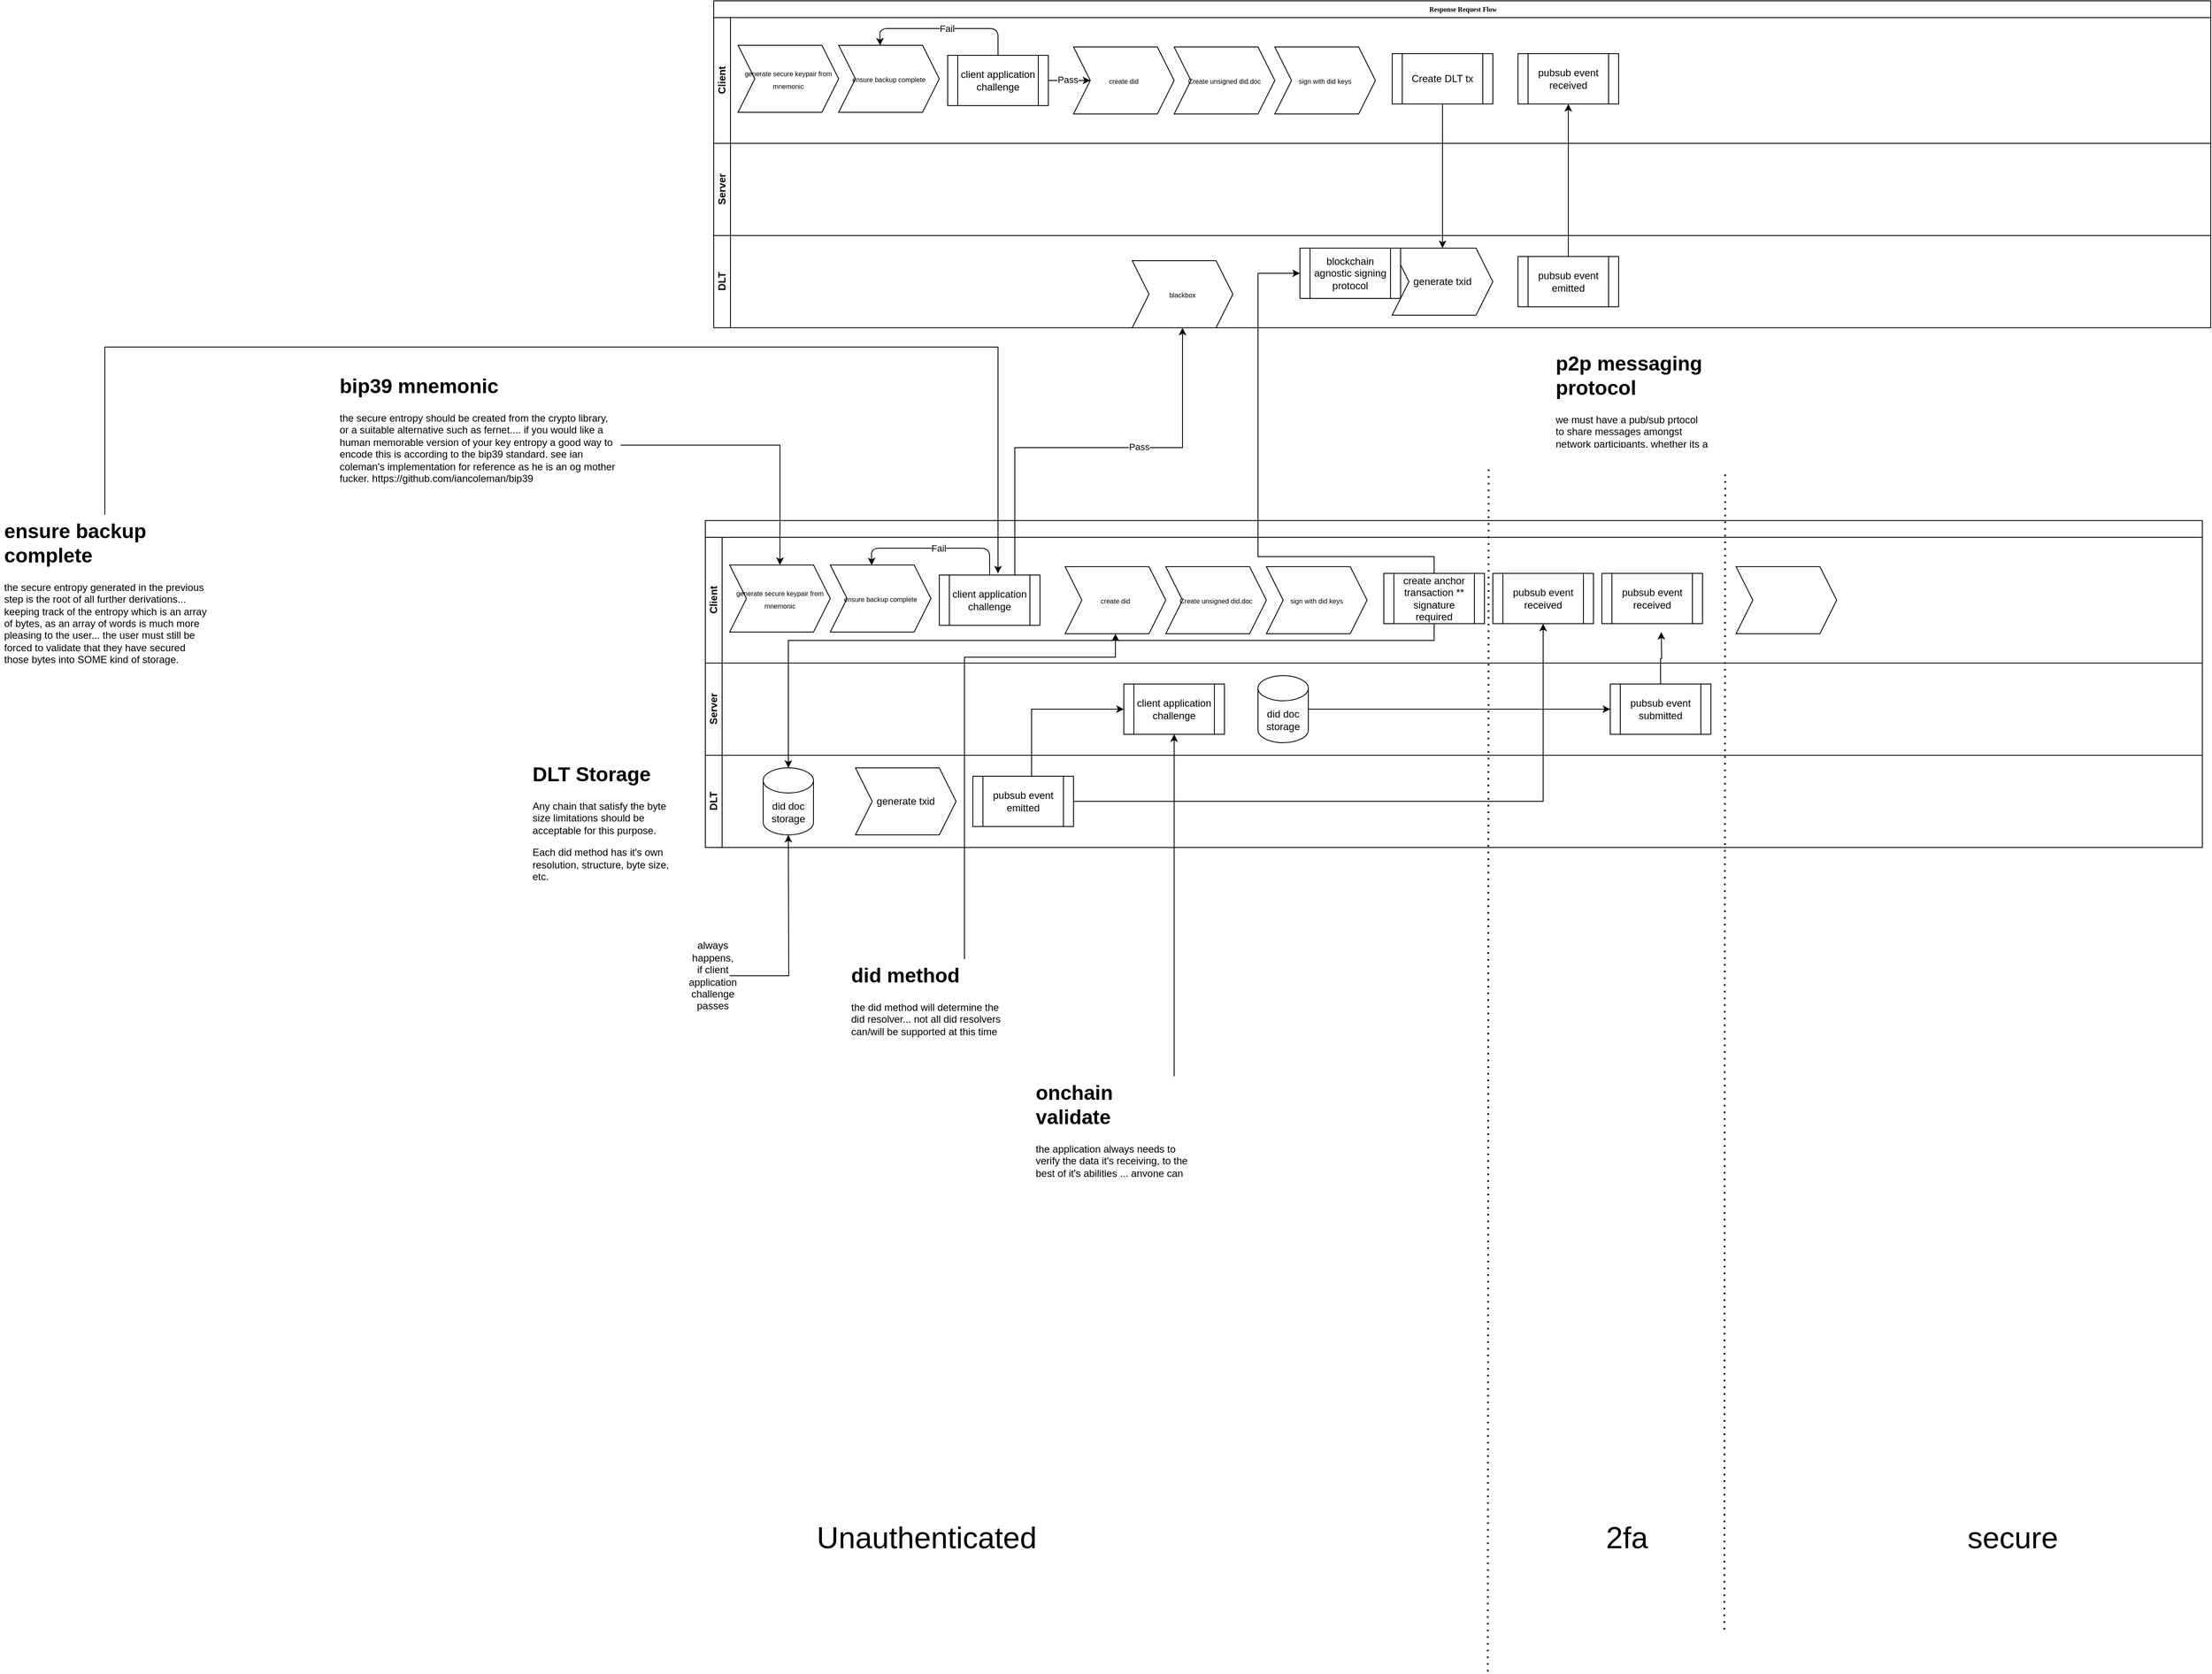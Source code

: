 <mxfile version="14.9.0" type="device"><diagram name="Page-1" id="c7488fd3-1785-93aa-aadb-54a6760d102a"><mxGraphModel dx="3636" dy="2064" grid="1" gridSize="10" guides="1" tooltips="1" connect="1" arrows="1" fold="1" page="1" pageScale="1" pageWidth="1100" pageHeight="850" background="none" math="0" shadow="0"><root><mxCell id="0"/><mxCell id="1" parent="0"/><mxCell id="2HLfyT-UbPnvZqjpCsUk-14" value="" style="swimlane;html=1;childLayout=stackLayout;horizontal=1;startSize=20;horizontalStack=0;rounded=0;shadow=0;labelBackgroundColor=none;strokeWidth=1;fontFamily=Verdana;fontSize=8;align=center;" parent="1" vertex="1"><mxGeometry x="101" y="447" width="1785" height="390" as="geometry"><mxRectangle x="180" y="180" width="100" height="20" as="alternateBounds"/></mxGeometry></mxCell><mxCell id="2HLfyT-UbPnvZqjpCsUk-15" value="Client&lt;br&gt;" style="swimlane;html=1;startSize=20;horizontal=0;" parent="2HLfyT-UbPnvZqjpCsUk-14" vertex="1"><mxGeometry y="20" width="1785" height="150" as="geometry"/></mxCell><mxCell id="2HLfyT-UbPnvZqjpCsUk-27" value="&lt;font style=&quot;font-size: 8px&quot;&gt;create did&lt;/font&gt;" style="shape=step;perimeter=stepPerimeter;whiteSpace=wrap;html=1;fixedSize=1;" parent="2HLfyT-UbPnvZqjpCsUk-15" vertex="1"><mxGeometry x="429" y="35" width="120" height="80" as="geometry"/></mxCell><mxCell id="2HLfyT-UbPnvZqjpCsUk-28" value="&lt;font style=&quot;font-size: 8px&quot;&gt;Create unsigned did.doc&lt;/font&gt;" style="shape=step;perimeter=stepPerimeter;whiteSpace=wrap;html=1;fixedSize=1;" parent="2HLfyT-UbPnvZqjpCsUk-15" vertex="1"><mxGeometry x="549" y="35" width="120" height="80" as="geometry"/></mxCell><mxCell id="2HLfyT-UbPnvZqjpCsUk-29" value="&lt;font style=&quot;font-size: 8px&quot;&gt;sign with did keys&lt;/font&gt;" style="shape=step;perimeter=stepPerimeter;whiteSpace=wrap;html=1;fixedSize=1;" parent="2HLfyT-UbPnvZqjpCsUk-15" vertex="1"><mxGeometry x="669" y="35" width="120" height="80" as="geometry"/></mxCell><mxCell id="2HLfyT-UbPnvZqjpCsUk-30" value="&lt;font style=&quot;font-size: 8px&quot;&gt;generate secure keypair from mnemonic&lt;/font&gt;" style="shape=step;perimeter=stepPerimeter;whiteSpace=wrap;html=1;fixedSize=1;" parent="2HLfyT-UbPnvZqjpCsUk-15" vertex="1"><mxGeometry x="29" y="33" width="120" height="80" as="geometry"/></mxCell><mxCell id="2HLfyT-UbPnvZqjpCsUk-31" value="&lt;font style=&quot;font-size: 8px&quot;&gt;ensure backup complete&lt;/font&gt;" style="shape=step;perimeter=stepPerimeter;whiteSpace=wrap;html=1;fixedSize=1;" parent="2HLfyT-UbPnvZqjpCsUk-15" vertex="1"><mxGeometry x="149" y="33" width="120" height="80" as="geometry"/></mxCell><mxCell id="2HLfyT-UbPnvZqjpCsUk-32" value="client application challenge" style="shape=process;whiteSpace=wrap;html=1;backgroundOutline=1;" parent="2HLfyT-UbPnvZqjpCsUk-15" vertex="1"><mxGeometry x="279" y="45" width="120" height="60" as="geometry"/></mxCell><mxCell id="2HLfyT-UbPnvZqjpCsUk-33" value="" style="endArrow=classic;html=1;exitX=0.5;exitY=0;exitDx=0;exitDy=0;entryX=0.412;entryY=0.004;entryDx=0;entryDy=0;entryPerimeter=0;" parent="2HLfyT-UbPnvZqjpCsUk-15" source="2HLfyT-UbPnvZqjpCsUk-32" target="2HLfyT-UbPnvZqjpCsUk-31" edge="1"><mxGeometry width="50" height="50" relative="1" as="geometry"><mxPoint x="469" y="273" as="sourcePoint"/><mxPoint x="201" y="23" as="targetPoint"/><Array as="points"><mxPoint x="339" y="13"/><mxPoint x="198" y="13"/></Array></mxGeometry></mxCell><mxCell id="2HLfyT-UbPnvZqjpCsUk-34" value="Fail" style="edgeLabel;html=1;align=center;verticalAlign=middle;resizable=0;points=[];" parent="2HLfyT-UbPnvZqjpCsUk-33" vertex="1" connectable="0"><mxGeometry x="-0.037" relative="1" as="geometry"><mxPoint as="offset"/></mxGeometry></mxCell><mxCell id="2HLfyT-UbPnvZqjpCsUk-38" value="create anchor transaction ** signature required" style="shape=process;whiteSpace=wrap;html=1;backgroundOutline=1;" parent="2HLfyT-UbPnvZqjpCsUk-15" vertex="1"><mxGeometry x="809" y="43" width="120" height="60" as="geometry"/></mxCell><mxCell id="2HLfyT-UbPnvZqjpCsUk-41" value="pubsub event received" style="shape=process;whiteSpace=wrap;html=1;backgroundOutline=1;" parent="2HLfyT-UbPnvZqjpCsUk-15" vertex="1"><mxGeometry x="939" y="43" width="120" height="60" as="geometry"/></mxCell><mxCell id="1DbTLSnILEy1Yq_VPbAD-47" value="pubsub event received" style="shape=process;whiteSpace=wrap;html=1;backgroundOutline=1;" vertex="1" parent="2HLfyT-UbPnvZqjpCsUk-15"><mxGeometry x="1069" y="43" width="120" height="60" as="geometry"/></mxCell><mxCell id="1DbTLSnILEy1Yq_VPbAD-74" value="" style="shape=step;perimeter=stepPerimeter;whiteSpace=wrap;html=1;fixedSize=1;" vertex="1" parent="2HLfyT-UbPnvZqjpCsUk-15"><mxGeometry x="1229" y="35" width="120" height="80" as="geometry"/></mxCell><mxCell id="2HLfyT-UbPnvZqjpCsUk-23" value="Server&lt;br&gt;" style="swimlane;html=1;startSize=20;horizontal=0;" parent="2HLfyT-UbPnvZqjpCsUk-14" vertex="1"><mxGeometry y="170" width="1785" height="110" as="geometry"/></mxCell><mxCell id="1DbTLSnILEy1Yq_VPbAD-44" value="pubsub event submitted" style="shape=process;whiteSpace=wrap;html=1;backgroundOutline=1;" vertex="1" parent="2HLfyT-UbPnvZqjpCsUk-23"><mxGeometry x="1079" y="25" width="120" height="60" as="geometry"/></mxCell><mxCell id="1DbTLSnILEy1Yq_VPbAD-54" value="client application challenge" style="shape=process;whiteSpace=wrap;html=1;backgroundOutline=1;" vertex="1" parent="2HLfyT-UbPnvZqjpCsUk-23"><mxGeometry x="499" y="25" width="120" height="60" as="geometry"/></mxCell><mxCell id="1DbTLSnILEy1Yq_VPbAD-73" style="edgeStyle=orthogonalEdgeStyle;rounded=0;orthogonalLoop=1;jettySize=auto;html=1;entryX=0;entryY=0.5;entryDx=0;entryDy=0;" edge="1" parent="2HLfyT-UbPnvZqjpCsUk-23" source="1DbTLSnILEy1Yq_VPbAD-69" target="1DbTLSnILEy1Yq_VPbAD-44"><mxGeometry relative="1" as="geometry"/></mxCell><mxCell id="1DbTLSnILEy1Yq_VPbAD-69" value="&lt;span&gt;did doc storage&lt;/span&gt;" style="shape=cylinder3;whiteSpace=wrap;html=1;boundedLbl=1;backgroundOutline=1;size=15;" vertex="1" parent="2HLfyT-UbPnvZqjpCsUk-23"><mxGeometry x="659" y="15" width="60" height="80" as="geometry"/></mxCell><mxCell id="2HLfyT-UbPnvZqjpCsUk-42" style="edgeStyle=orthogonalEdgeStyle;rounded=0;orthogonalLoop=1;jettySize=auto;html=1;entryX=0.5;entryY=1;entryDx=0;entryDy=0;" parent="2HLfyT-UbPnvZqjpCsUk-14" source="2HLfyT-UbPnvZqjpCsUk-40" target="2HLfyT-UbPnvZqjpCsUk-41" edge="1"><mxGeometry relative="1" as="geometry"><Array as="points"><mxPoint x="999" y="335"/></Array></mxGeometry></mxCell><mxCell id="1DbTLSnILEy1Yq_VPbAD-40" style="edgeStyle=orthogonalEdgeStyle;rounded=0;orthogonalLoop=1;jettySize=auto;html=1;" edge="1" parent="2HLfyT-UbPnvZqjpCsUk-14" source="2HLfyT-UbPnvZqjpCsUk-38"><mxGeometry relative="1" as="geometry"><mxPoint x="99.0" y="295" as="targetPoint"/><Array as="points"><mxPoint x="869" y="143"/><mxPoint x="99" y="143"/></Array></mxGeometry></mxCell><mxCell id="2HLfyT-UbPnvZqjpCsUk-26" value="DLT" style="swimlane;html=1;startSize=20;horizontal=0;" parent="2HLfyT-UbPnvZqjpCsUk-14" vertex="1"><mxGeometry y="280" width="1785" height="110" as="geometry"/></mxCell><mxCell id="2HLfyT-UbPnvZqjpCsUk-37" value="generate txid" style="shape=step;perimeter=stepPerimeter;whiteSpace=wrap;html=1;fixedSize=1;" parent="2HLfyT-UbPnvZqjpCsUk-26" vertex="1"><mxGeometry x="179" y="15" width="120" height="80" as="geometry"/></mxCell><mxCell id="2HLfyT-UbPnvZqjpCsUk-40" value="pubsub event emitted" style="shape=process;whiteSpace=wrap;html=1;backgroundOutline=1;" parent="2HLfyT-UbPnvZqjpCsUk-26" vertex="1"><mxGeometry x="319" y="25" width="120" height="60" as="geometry"/></mxCell><mxCell id="1DbTLSnILEy1Yq_VPbAD-72" value="&lt;span&gt;did doc storage&lt;/span&gt;" style="shape=cylinder3;whiteSpace=wrap;html=1;boundedLbl=1;backgroundOutline=1;size=15;" vertex="1" parent="2HLfyT-UbPnvZqjpCsUk-26"><mxGeometry x="69" y="15" width="60" height="80" as="geometry"/></mxCell><mxCell id="1DbTLSnILEy1Yq_VPbAD-55" style="edgeStyle=orthogonalEdgeStyle;rounded=0;orthogonalLoop=1;jettySize=auto;html=1;entryX=0;entryY=0.5;entryDx=0;entryDy=0;" edge="1" parent="2HLfyT-UbPnvZqjpCsUk-14" source="2HLfyT-UbPnvZqjpCsUk-40" target="1DbTLSnILEy1Yq_VPbAD-54"><mxGeometry relative="1" as="geometry"><Array as="points"><mxPoint x="389" y="225"/></Array></mxGeometry></mxCell><mxCell id="2HLfyT-UbPnvZqjpCsUk-43" value="&lt;h1&gt;DLT Storage&lt;/h1&gt;&lt;p&gt;Any chain that satisfy the byte size limitations should be acceptable for this purpose.&amp;nbsp;&amp;nbsp;&lt;/p&gt;&lt;p&gt;Each did method has it's own resolution, structure, byte size, etc.&lt;/p&gt;" style="text;html=1;strokeColor=none;fillColor=none;spacing=5;spacingTop=-20;whiteSpace=wrap;overflow=hidden;rounded=0;" parent="1" vertex="1"><mxGeometry x="-110" y="730" width="180" height="169" as="geometry"/></mxCell><mxCell id="1DbTLSnILEy1Yq_VPbAD-18" value="&lt;div&gt;Response Request Flow&lt;/div&gt;" style="swimlane;html=1;childLayout=stackLayout;horizontal=1;startSize=20;horizontalStack=0;rounded=0;shadow=0;labelBackgroundColor=none;strokeWidth=1;fontFamily=Verdana;fontSize=8;align=center;" vertex="1" parent="1"><mxGeometry x="111" y="-173" width="1785" height="390" as="geometry"><mxRectangle x="180" y="180" width="100" height="20" as="alternateBounds"/></mxGeometry></mxCell><mxCell id="1DbTLSnILEy1Yq_VPbAD-19" value="Client&lt;br&gt;" style="swimlane;html=1;startSize=20;horizontal=0;" vertex="1" parent="1DbTLSnILEy1Yq_VPbAD-18"><mxGeometry y="20" width="1785" height="150" as="geometry"/></mxCell><mxCell id="1DbTLSnILEy1Yq_VPbAD-20" value="&lt;font style=&quot;font-size: 8px&quot;&gt;create did&lt;/font&gt;" style="shape=step;perimeter=stepPerimeter;whiteSpace=wrap;html=1;fixedSize=1;" vertex="1" parent="1DbTLSnILEy1Yq_VPbAD-19"><mxGeometry x="429" y="35" width="120" height="80" as="geometry"/></mxCell><mxCell id="1DbTLSnILEy1Yq_VPbAD-21" value="&lt;font style=&quot;font-size: 8px&quot;&gt;Create unsigned did.doc&lt;/font&gt;" style="shape=step;perimeter=stepPerimeter;whiteSpace=wrap;html=1;fixedSize=1;" vertex="1" parent="1DbTLSnILEy1Yq_VPbAD-19"><mxGeometry x="549" y="35" width="120" height="80" as="geometry"/></mxCell><mxCell id="1DbTLSnILEy1Yq_VPbAD-22" value="&lt;font style=&quot;font-size: 8px&quot;&gt;sign with did keys&lt;/font&gt;" style="shape=step;perimeter=stepPerimeter;whiteSpace=wrap;html=1;fixedSize=1;" vertex="1" parent="1DbTLSnILEy1Yq_VPbAD-19"><mxGeometry x="669" y="35" width="120" height="80" as="geometry"/></mxCell><mxCell id="1DbTLSnILEy1Yq_VPbAD-23" value="&lt;font style=&quot;font-size: 8px&quot;&gt;generate secure keypair from mnemonic&lt;/font&gt;" style="shape=step;perimeter=stepPerimeter;whiteSpace=wrap;html=1;fixedSize=1;" vertex="1" parent="1DbTLSnILEy1Yq_VPbAD-19"><mxGeometry x="29" y="33" width="120" height="80" as="geometry"/></mxCell><mxCell id="1DbTLSnILEy1Yq_VPbAD-24" value="&lt;font style=&quot;font-size: 8px&quot;&gt;ensure backup complete&lt;/font&gt;" style="shape=step;perimeter=stepPerimeter;whiteSpace=wrap;html=1;fixedSize=1;" vertex="1" parent="1DbTLSnILEy1Yq_VPbAD-19"><mxGeometry x="149" y="33" width="120" height="80" as="geometry"/></mxCell><mxCell id="1DbTLSnILEy1Yq_VPbAD-25" style="edgeStyle=orthogonalEdgeStyle;rounded=0;orthogonalLoop=1;jettySize=auto;html=1;entryX=0;entryY=0.5;entryDx=0;entryDy=0;" edge="1" parent="1DbTLSnILEy1Yq_VPbAD-19" source="1DbTLSnILEy1Yq_VPbAD-27" target="1DbTLSnILEy1Yq_VPbAD-20"><mxGeometry relative="1" as="geometry"/></mxCell><mxCell id="1DbTLSnILEy1Yq_VPbAD-26" value="Pass" style="edgeLabel;html=1;align=center;verticalAlign=middle;resizable=0;points=[];" vertex="1" connectable="0" parent="1DbTLSnILEy1Yq_VPbAD-25"><mxGeometry x="0.21" y="1" relative="1" as="geometry"><mxPoint as="offset"/></mxGeometry></mxCell><mxCell id="1DbTLSnILEy1Yq_VPbAD-27" value="client application challenge" style="shape=process;whiteSpace=wrap;html=1;backgroundOutline=1;" vertex="1" parent="1DbTLSnILEy1Yq_VPbAD-19"><mxGeometry x="279" y="45" width="120" height="60" as="geometry"/></mxCell><mxCell id="1DbTLSnILEy1Yq_VPbAD-28" value="" style="endArrow=classic;html=1;exitX=0.5;exitY=0;exitDx=0;exitDy=0;entryX=0.412;entryY=0.004;entryDx=0;entryDy=0;entryPerimeter=0;" edge="1" parent="1DbTLSnILEy1Yq_VPbAD-19" source="1DbTLSnILEy1Yq_VPbAD-27" target="1DbTLSnILEy1Yq_VPbAD-24"><mxGeometry width="50" height="50" relative="1" as="geometry"><mxPoint x="469" y="273" as="sourcePoint"/><mxPoint x="201" y="23" as="targetPoint"/><Array as="points"><mxPoint x="339" y="13"/><mxPoint x="198" y="13"/></Array></mxGeometry></mxCell><mxCell id="1DbTLSnILEy1Yq_VPbAD-29" value="Fail" style="edgeLabel;html=1;align=center;verticalAlign=middle;resizable=0;points=[];" vertex="1" connectable="0" parent="1DbTLSnILEy1Yq_VPbAD-28"><mxGeometry x="-0.037" relative="1" as="geometry"><mxPoint as="offset"/></mxGeometry></mxCell><mxCell id="1DbTLSnILEy1Yq_VPbAD-30" value="Create DLT tx" style="shape=process;whiteSpace=wrap;html=1;backgroundOutline=1;" vertex="1" parent="1DbTLSnILEy1Yq_VPbAD-19"><mxGeometry x="809" y="43" width="120" height="60" as="geometry"/></mxCell><mxCell id="1DbTLSnILEy1Yq_VPbAD-31" value="pubsub event received" style="shape=process;whiteSpace=wrap;html=1;backgroundOutline=1;" vertex="1" parent="1DbTLSnILEy1Yq_VPbAD-19"><mxGeometry x="959" y="43" width="120" height="60" as="geometry"/></mxCell><mxCell id="1DbTLSnILEy1Yq_VPbAD-32" value="Server&lt;br&gt;" style="swimlane;html=1;startSize=20;horizontal=0;" vertex="1" parent="1DbTLSnILEy1Yq_VPbAD-18"><mxGeometry y="170" width="1785" height="110" as="geometry"/></mxCell><mxCell id="1DbTLSnILEy1Yq_VPbAD-33" value="DLT" style="swimlane;html=1;startSize=20;horizontal=0;" vertex="1" parent="1DbTLSnILEy1Yq_VPbAD-18"><mxGeometry y="280" width="1785" height="110" as="geometry"/></mxCell><mxCell id="1DbTLSnILEy1Yq_VPbAD-34" value="generate txid" style="shape=step;perimeter=stepPerimeter;whiteSpace=wrap;html=1;fixedSize=1;" vertex="1" parent="1DbTLSnILEy1Yq_VPbAD-33"><mxGeometry x="809" y="15" width="120" height="80" as="geometry"/></mxCell><mxCell id="1DbTLSnILEy1Yq_VPbAD-35" value="pubsub event emitted" style="shape=process;whiteSpace=wrap;html=1;backgroundOutline=1;" vertex="1" parent="1DbTLSnILEy1Yq_VPbAD-33"><mxGeometry x="959" y="25" width="120" height="60" as="geometry"/></mxCell><mxCell id="1DbTLSnILEy1Yq_VPbAD-65" value="blockchain agnostic signing protocol" style="shape=process;whiteSpace=wrap;html=1;backgroundOutline=1;" vertex="1" parent="1DbTLSnILEy1Yq_VPbAD-33"><mxGeometry x="699" y="15" width="120" height="60" as="geometry"/></mxCell><mxCell id="1DbTLSnILEy1Yq_VPbAD-59" value="&lt;font style=&quot;font-size: 8px&quot;&gt;blackbox&lt;/font&gt;" style="shape=step;perimeter=stepPerimeter;whiteSpace=wrap;html=1;fixedSize=1;" vertex="1" parent="1DbTLSnILEy1Yq_VPbAD-33"><mxGeometry x="499" y="30" width="120" height="80" as="geometry"/></mxCell><mxCell id="1DbTLSnILEy1Yq_VPbAD-36" style="edgeStyle=orthogonalEdgeStyle;rounded=0;orthogonalLoop=1;jettySize=auto;html=1;entryX=0.5;entryY=0;entryDx=0;entryDy=0;" edge="1" parent="1DbTLSnILEy1Yq_VPbAD-18" source="1DbTLSnILEy1Yq_VPbAD-30" target="1DbTLSnILEy1Yq_VPbAD-34"><mxGeometry relative="1" as="geometry"/></mxCell><mxCell id="1DbTLSnILEy1Yq_VPbAD-37" style="edgeStyle=orthogonalEdgeStyle;rounded=0;orthogonalLoop=1;jettySize=auto;html=1;entryX=0.5;entryY=1;entryDx=0;entryDy=0;" edge="1" parent="1DbTLSnILEy1Yq_VPbAD-18" source="1DbTLSnILEy1Yq_VPbAD-35" target="1DbTLSnILEy1Yq_VPbAD-31"><mxGeometry relative="1" as="geometry"/></mxCell><mxCell id="1DbTLSnILEy1Yq_VPbAD-46" style="edgeStyle=orthogonalEdgeStyle;rounded=0;orthogonalLoop=1;jettySize=auto;html=1;" edge="1" parent="1" source="1DbTLSnILEy1Yq_VPbAD-44"><mxGeometry relative="1" as="geometry"><mxPoint x="1240.762" y="580" as="targetPoint"/></mxGeometry></mxCell><mxCell id="1DbTLSnILEy1Yq_VPbAD-51" value="" style="endArrow=none;dashed=1;html=1;dashPattern=1 3;strokeWidth=2;" edge="1" parent="1"><mxGeometry width="50" height="50" relative="1" as="geometry"><mxPoint x="1034" y="1820" as="sourcePoint"/><mxPoint x="1035" y="382" as="targetPoint"/></mxGeometry></mxCell><mxCell id="1DbTLSnILEy1Yq_VPbAD-57" style="edgeStyle=orthogonalEdgeStyle;rounded=0;orthogonalLoop=1;jettySize=auto;html=1;" edge="1" parent="1" source="1DbTLSnILEy1Yq_VPbAD-56"><mxGeometry relative="1" as="geometry"><mxPoint x="200.0" y="822" as="targetPoint"/></mxGeometry></mxCell><mxCell id="1DbTLSnILEy1Yq_VPbAD-56" value="always happens, if client application challenge passes&lt;br&gt;" style="text;html=1;strokeColor=none;fillColor=none;align=center;verticalAlign=middle;whiteSpace=wrap;rounded=0;" vertex="1" parent="1"><mxGeometry x="90" y="980" width="40" height="20" as="geometry"/></mxCell><mxCell id="2HLfyT-UbPnvZqjpCsUk-35" style="edgeStyle=orthogonalEdgeStyle;rounded=0;orthogonalLoop=1;jettySize=auto;html=1;" parent="1" source="2HLfyT-UbPnvZqjpCsUk-32" target="1DbTLSnILEy1Yq_VPbAD-59" edge="1"><mxGeometry relative="1" as="geometry"><mxPoint x="510" y="360" as="targetPoint"/><Array as="points"><mxPoint x="470" y="360"/></Array></mxGeometry></mxCell><mxCell id="2HLfyT-UbPnvZqjpCsUk-36" value="Pass" style="edgeLabel;html=1;align=center;verticalAlign=middle;resizable=0;points=[];" parent="2HLfyT-UbPnvZqjpCsUk-35" vertex="1" connectable="0"><mxGeometry x="0.21" y="1" relative="1" as="geometry"><mxPoint as="offset"/></mxGeometry></mxCell><mxCell id="1DbTLSnILEy1Yq_VPbAD-61" style="edgeStyle=orthogonalEdgeStyle;rounded=0;orthogonalLoop=1;jettySize=auto;html=1;" edge="1" parent="1" source="1DbTLSnILEy1Yq_VPbAD-60" target="2HLfyT-UbPnvZqjpCsUk-30"><mxGeometry relative="1" as="geometry"/></mxCell><mxCell id="1DbTLSnILEy1Yq_VPbAD-60" value="&lt;h1&gt;bip39 mnemonic&lt;/h1&gt;&lt;p&gt;the secure entropy should be created from the crypto library, or a suitable alternative such as fernet.... if you would like a human memorable version of your key entropy a good way to encode this is according to the bip39 standard. see ian coleman's implementation for reference as he is an og mother fucker.&amp;nbsp;https://github.com/iancoleman/bip39&lt;/p&gt;" style="text;html=1;strokeColor=none;fillColor=none;spacing=5;spacingTop=-20;whiteSpace=wrap;overflow=hidden;rounded=0;" vertex="1" parent="1"><mxGeometry x="-340" y="267" width="340" height="180" as="geometry"/></mxCell><mxCell id="1DbTLSnILEy1Yq_VPbAD-63" style="edgeStyle=orthogonalEdgeStyle;rounded=0;orthogonalLoop=1;jettySize=auto;html=1;" edge="1" parent="1" source="1DbTLSnILEy1Yq_VPbAD-62"><mxGeometry relative="1" as="geometry"><mxPoint x="450" y="510.0" as="targetPoint"/><Array as="points"><mxPoint x="-615" y="240"/><mxPoint x="450" y="240"/></Array></mxGeometry></mxCell><mxCell id="1DbTLSnILEy1Yq_VPbAD-62" value="&lt;h1&gt;ensure backup complete&lt;/h1&gt;&lt;p&gt;the secure entropy generated in the previous step is the root of all further derivations... keeping track of the entropy which is an array of bytes, as an array of words is much more pleasing to the user... the user must still be forced to validate that they have secured those bytes into SOME kind of storage.&lt;/p&gt;" style="text;html=1;strokeColor=none;fillColor=none;spacing=5;spacingTop=-20;whiteSpace=wrap;overflow=hidden;rounded=0;" vertex="1" parent="1"><mxGeometry x="-740" y="440" width="250" height="230" as="geometry"/></mxCell><mxCell id="1DbTLSnILEy1Yq_VPbAD-64" style="edgeStyle=orthogonalEdgeStyle;rounded=0;orthogonalLoop=1;jettySize=auto;html=1;" edge="1" parent="1" source="2HLfyT-UbPnvZqjpCsUk-38" target="1DbTLSnILEy1Yq_VPbAD-65"><mxGeometry relative="1" as="geometry"><mxPoint x="960" y="350" as="targetPoint"/><Array as="points"><mxPoint x="970" y="490"/><mxPoint x="760" y="490"/></Array></mxGeometry></mxCell><mxCell id="1DbTLSnILEy1Yq_VPbAD-67" style="edgeStyle=orthogonalEdgeStyle;rounded=0;orthogonalLoop=1;jettySize=auto;html=1;" edge="1" parent="1" source="1DbTLSnILEy1Yq_VPbAD-66" target="2HLfyT-UbPnvZqjpCsUk-27"><mxGeometry relative="1" as="geometry"><Array as="points"><mxPoint x="410" y="980"/><mxPoint x="410" y="610"/><mxPoint x="590" y="610"/></Array></mxGeometry></mxCell><mxCell id="1DbTLSnILEy1Yq_VPbAD-66" value="&lt;h1&gt;did method&lt;/h1&gt;&lt;p&gt;the did method will determine the did resolver... not all did resolvers can/will be supported at this time&lt;/p&gt;" style="text;html=1;strokeColor=none;fillColor=none;spacing=5;spacingTop=-20;whiteSpace=wrap;overflow=hidden;rounded=0;" vertex="1" parent="1"><mxGeometry x="270" y="970" width="190" height="120" as="geometry"/></mxCell><mxCell id="1DbTLSnILEy1Yq_VPbAD-71" style="edgeStyle=orthogonalEdgeStyle;rounded=0;orthogonalLoop=1;jettySize=auto;html=1;" edge="1" parent="1" source="1DbTLSnILEy1Yq_VPbAD-70" target="1DbTLSnILEy1Yq_VPbAD-54"><mxGeometry relative="1" as="geometry"><Array as="points"><mxPoint x="660" y="940"/><mxPoint x="660" y="940"/></Array></mxGeometry></mxCell><mxCell id="1DbTLSnILEy1Yq_VPbAD-70" value="&lt;h1&gt;onchain validate&lt;/h1&gt;&lt;p&gt;the application always needs to verify the data it's receiving, to the best of it's abilities ... anyone can store anything on chain, as long as they pay the fee, and have a valid key ...&lt;/p&gt;" style="text;html=1;strokeColor=none;fillColor=none;spacing=5;spacingTop=-20;whiteSpace=wrap;overflow=hidden;rounded=0;" vertex="1" parent="1"><mxGeometry x="490" y="1110" width="190" height="120" as="geometry"/></mxCell><mxCell id="1DbTLSnILEy1Yq_VPbAD-75" value="" style="endArrow=none;dashed=1;html=1;dashPattern=1 3;strokeWidth=2;" edge="1" parent="1"><mxGeometry width="50" height="50" relative="1" as="geometry"><mxPoint x="1316" y="1770" as="sourcePoint"/><mxPoint x="1317.0" y="388" as="targetPoint"/></mxGeometry></mxCell><mxCell id="1DbTLSnILEy1Yq_VPbAD-76" value="&lt;font style=&quot;font-size: 36px&quot;&gt;Unauthenticated&lt;/font&gt;" style="text;html=1;strokeColor=none;fillColor=none;align=center;verticalAlign=middle;whiteSpace=wrap;rounded=0;" vertex="1" parent="1"><mxGeometry x="225" y="1610" width="280" height="100" as="geometry"/></mxCell><mxCell id="1DbTLSnILEy1Yq_VPbAD-77" value="&lt;font style=&quot;font-size: 36px&quot;&gt;2fa&lt;/font&gt;" style="text;html=1;strokeColor=none;fillColor=none;align=center;verticalAlign=middle;whiteSpace=wrap;rounded=0;" vertex="1" parent="1"><mxGeometry x="1060" y="1610" width="280" height="100" as="geometry"/></mxCell><mxCell id="1DbTLSnILEy1Yq_VPbAD-78" value="&lt;font style=&quot;font-size: 36px&quot;&gt;secure&lt;/font&gt;" style="text;html=1;strokeColor=none;fillColor=none;align=center;verticalAlign=middle;whiteSpace=wrap;rounded=0;" vertex="1" parent="1"><mxGeometry x="1520" y="1610" width="280" height="100" as="geometry"/></mxCell><mxCell id="1DbTLSnILEy1Yq_VPbAD-79" value="&lt;h1&gt;p2p messaging protocol&lt;/h1&gt;&lt;p&gt;we must have a pub/sub prtocol to share messages amongst network participants, whether its a secure ssh tunnel or a udp NEVER KNOW bullshit connection.&lt;/p&gt;" style="text;html=1;strokeColor=none;fillColor=none;spacing=5;spacingTop=-20;whiteSpace=wrap;overflow=hidden;rounded=0;" vertex="1" parent="1"><mxGeometry x="1110" y="240" width="190" height="120" as="geometry"/></mxCell></root></mxGraphModel></diagram></mxfile>